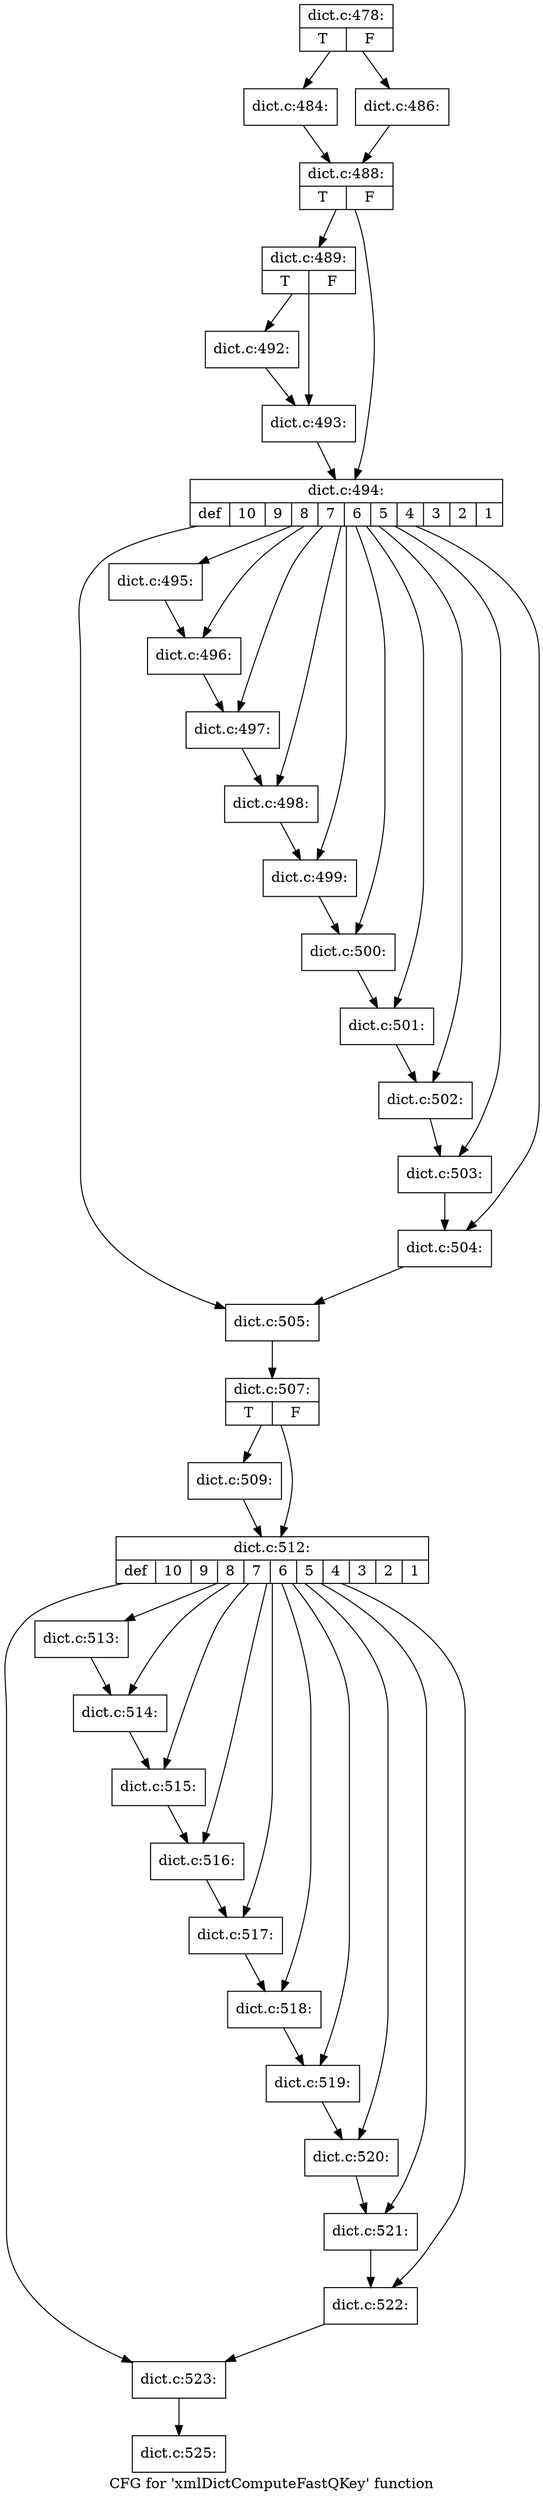 digraph "CFG for 'xmlDictComputeFastQKey' function" {
	label="CFG for 'xmlDictComputeFastQKey' function";

	Node0x3af9e80 [shape=record,label="{dict.c:478:|{<s0>T|<s1>F}}"];
	Node0x3af9e80 -> Node0x3afe200;
	Node0x3af9e80 -> Node0x3afe2a0;
	Node0x3afe200 [shape=record,label="{dict.c:484:}"];
	Node0x3afe200 -> Node0x3afe250;
	Node0x3afe2a0 [shape=record,label="{dict.c:486:}"];
	Node0x3afe2a0 -> Node0x3afe250;
	Node0x3afe250 [shape=record,label="{dict.c:488:|{<s0>T|<s1>F}}"];
	Node0x3afe250 -> Node0x3afeef0;
	Node0x3afe250 -> Node0x3afef40;
	Node0x3afeef0 [shape=record,label="{dict.c:489:|{<s0>T|<s1>F}}"];
	Node0x3afeef0 -> Node0x3affb70;
	Node0x3afeef0 -> Node0x3affbc0;
	Node0x3affb70 [shape=record,label="{dict.c:492:}"];
	Node0x3affb70 -> Node0x3affbc0;
	Node0x3affbc0 [shape=record,label="{dict.c:493:}"];
	Node0x3affbc0 -> Node0x3afef40;
	Node0x3afef40 [shape=record,label="{dict.c:494:|{<s0>def|<s1>10|<s2>9|<s3>8|<s4>7|<s5>6|<s6>5|<s7>4|<s8>3|<s9>2|<s10>1}}"];
	Node0x3afef40 -> Node0x3b001b0;
	Node0x3afef40 -> Node0x3b004f0;
	Node0x3afef40 -> Node0x3b00910;
	Node0x3afef40 -> Node0x3b00d90;
	Node0x3afef40 -> Node0x3b01210;
	Node0x3afef40 -> Node0x3b01690;
	Node0x3afef40 -> Node0x3b01b10;
	Node0x3afef40 -> Node0x3b01f90;
	Node0x3afef40 -> Node0x3b02410;
	Node0x3afef40 -> Node0x3b02890;
	Node0x3afef40 -> Node0x3b02d10;
	Node0x3b004f0 [shape=record,label="{dict.c:495:}"];
	Node0x3b004f0 -> Node0x3b00910;
	Node0x3b00910 [shape=record,label="{dict.c:496:}"];
	Node0x3b00910 -> Node0x3b00d90;
	Node0x3b00d90 [shape=record,label="{dict.c:497:}"];
	Node0x3b00d90 -> Node0x3b01210;
	Node0x3b01210 [shape=record,label="{dict.c:498:}"];
	Node0x3b01210 -> Node0x3b01690;
	Node0x3b01690 [shape=record,label="{dict.c:499:}"];
	Node0x3b01690 -> Node0x3b01b10;
	Node0x3b01b10 [shape=record,label="{dict.c:500:}"];
	Node0x3b01b10 -> Node0x3b01f90;
	Node0x3b01f90 [shape=record,label="{dict.c:501:}"];
	Node0x3b01f90 -> Node0x3b02410;
	Node0x3b02410 [shape=record,label="{dict.c:502:}"];
	Node0x3b02410 -> Node0x3b02890;
	Node0x3b02890 [shape=record,label="{dict.c:503:}"];
	Node0x3b02890 -> Node0x3b02d10;
	Node0x3b02d10 [shape=record,label="{dict.c:504:}"];
	Node0x3b02d10 -> Node0x3b001b0;
	Node0x3b001b0 [shape=record,label="{dict.c:505:}"];
	Node0x3b001b0 -> Node0x3b000d0;
	Node0x3b000d0 [shape=record,label="{dict.c:507:|{<s0>T|<s1>F}}"];
	Node0x3b000d0 -> Node0x3b035d0;
	Node0x3b000d0 -> Node0x3b03620;
	Node0x3b035d0 [shape=record,label="{dict.c:509:}"];
	Node0x3b035d0 -> Node0x3b03620;
	Node0x3b03620 [shape=record,label="{dict.c:512:|{<s0>def|<s1>10|<s2>9|<s3>8|<s4>7|<s5>6|<s6>5|<s7>4|<s8>3|<s9>2|<s10>1}}"];
	Node0x3b03620 -> Node0x3b03ec0;
	Node0x3b03620 -> Node0x3b04200;
	Node0x3b03620 -> Node0x3b04620;
	Node0x3b03620 -> Node0x3b04aa0;
	Node0x3b03620 -> Node0x3b04f20;
	Node0x3b03620 -> Node0x3b053a0;
	Node0x3b03620 -> Node0x3b05820;
	Node0x3b03620 -> Node0x3b05ca0;
	Node0x3b03620 -> Node0x3b06120;
	Node0x3b03620 -> Node0x3b065a0;
	Node0x3b03620 -> Node0x3b06a20;
	Node0x3b04200 [shape=record,label="{dict.c:513:}"];
	Node0x3b04200 -> Node0x3b04620;
	Node0x3b04620 [shape=record,label="{dict.c:514:}"];
	Node0x3b04620 -> Node0x3b04aa0;
	Node0x3b04aa0 [shape=record,label="{dict.c:515:}"];
	Node0x3b04aa0 -> Node0x3b04f20;
	Node0x3b04f20 [shape=record,label="{dict.c:516:}"];
	Node0x3b04f20 -> Node0x3b053a0;
	Node0x3b053a0 [shape=record,label="{dict.c:517:}"];
	Node0x3b053a0 -> Node0x3b05820;
	Node0x3b05820 [shape=record,label="{dict.c:518:}"];
	Node0x3b05820 -> Node0x3b05ca0;
	Node0x3b05ca0 [shape=record,label="{dict.c:519:}"];
	Node0x3b05ca0 -> Node0x3b06120;
	Node0x3b06120 [shape=record,label="{dict.c:520:}"];
	Node0x3b06120 -> Node0x3b065a0;
	Node0x3b065a0 [shape=record,label="{dict.c:521:}"];
	Node0x3b065a0 -> Node0x3b06a20;
	Node0x3b06a20 [shape=record,label="{dict.c:522:}"];
	Node0x3b06a20 -> Node0x3b03ec0;
	Node0x3b03ec0 [shape=record,label="{dict.c:523:}"];
	Node0x3b03ec0 -> Node0x3b03de0;
	Node0x3b03de0 [shape=record,label="{dict.c:525:}"];
}
